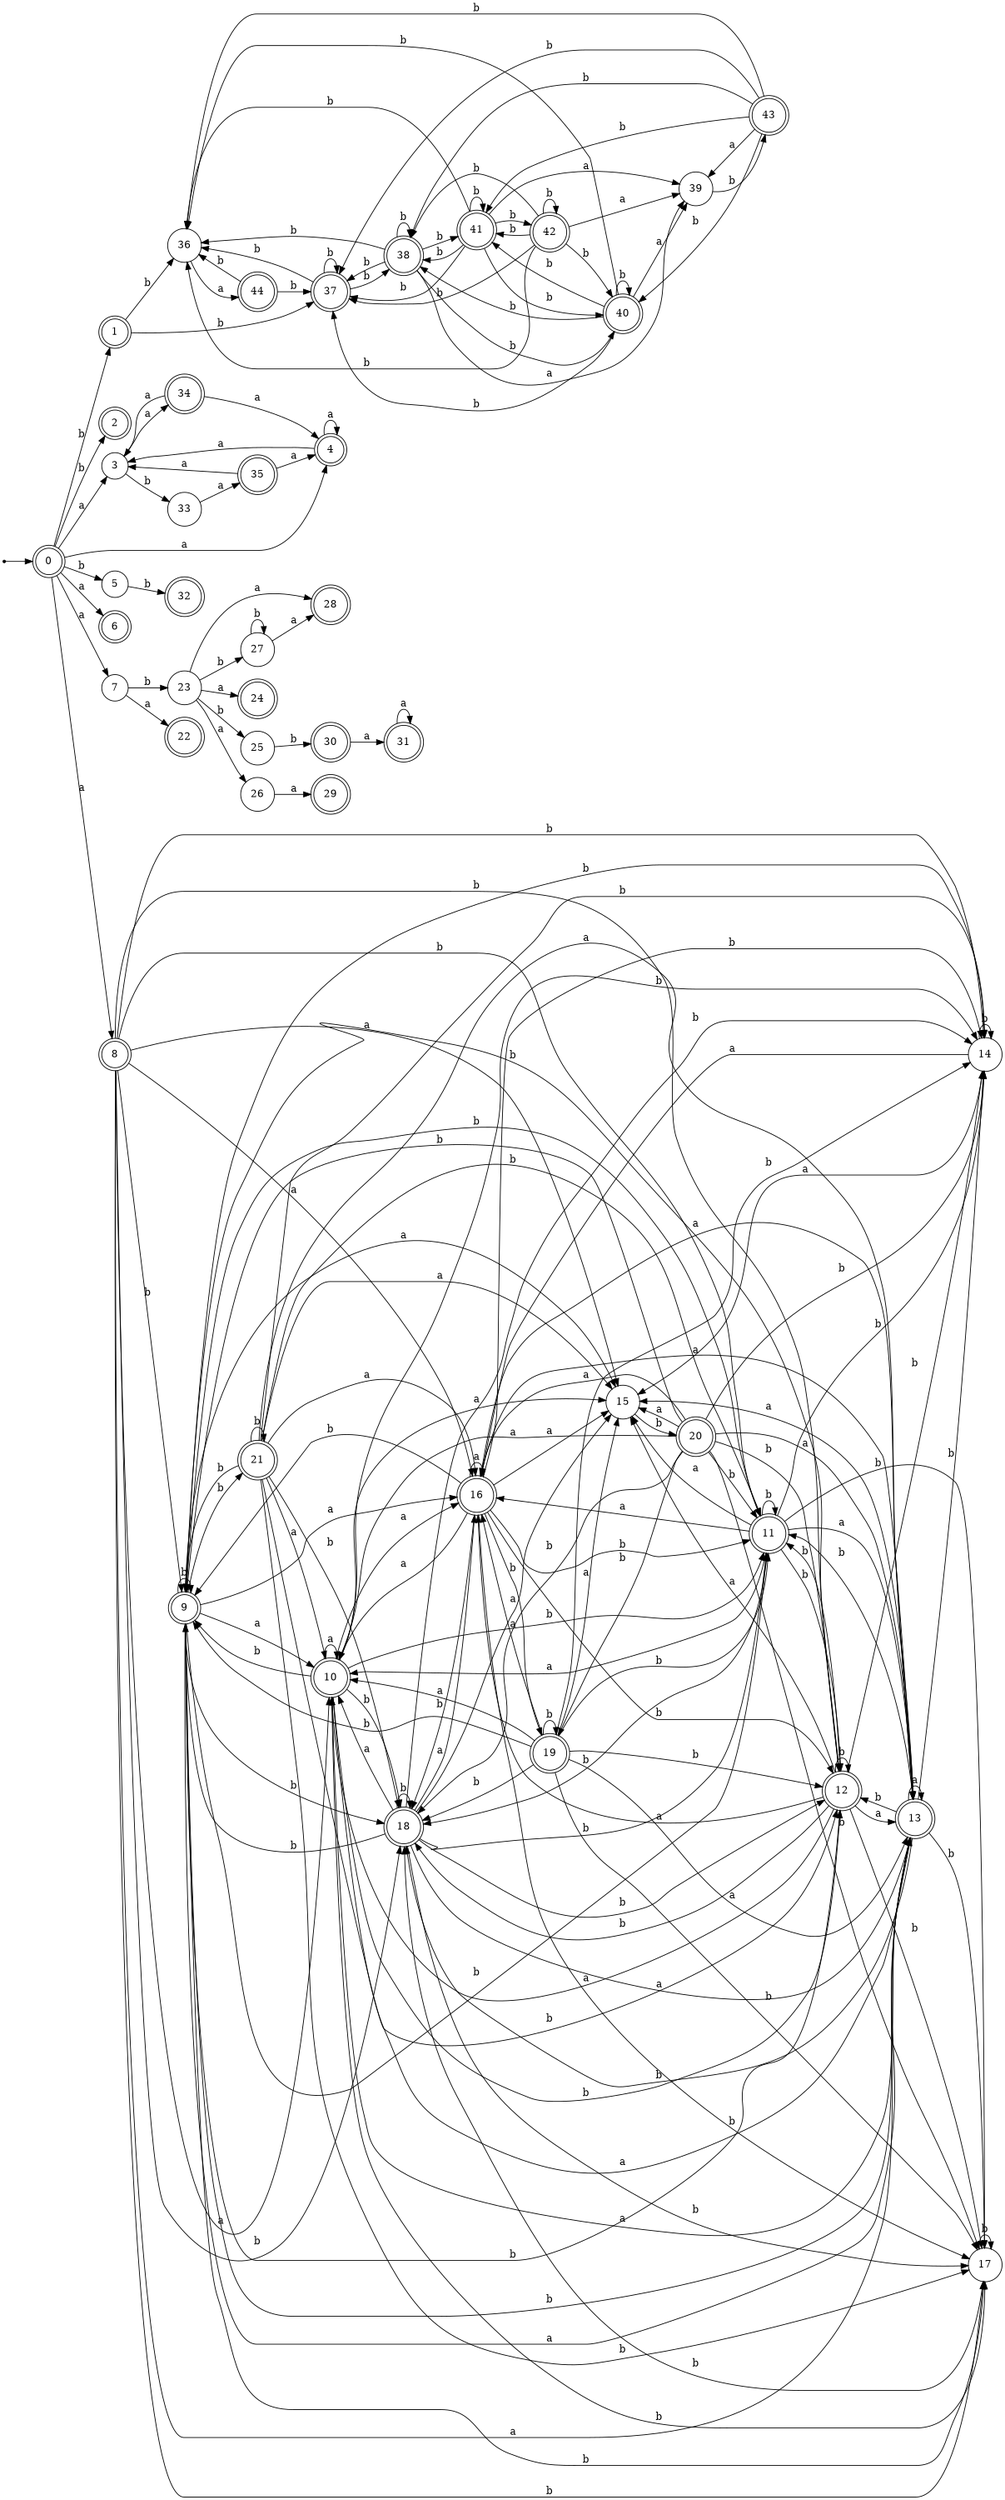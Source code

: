 digraph finite_state_machine {
rankdir=LR;
size="20,20";
node [shape = point]; "dummy0"
node [shape = doublecircle]; "0";"dummy0" -> "0";
node [shape = doublecircle]; "1";node [shape = doublecircle]; "2";node [shape = circle]; "3";
node [shape = doublecircle]; "4";node [shape = circle]; "5";
node [shape = doublecircle]; "6";node [shape = circle]; "7";
node [shape = doublecircle]; "8";node [shape = doublecircle]; "9";node [shape = doublecircle]; "10";node [shape = doublecircle]; "11";node [shape = doublecircle]; "12";node [shape = doublecircle]; "13";node [shape = circle]; "14";
node [shape = circle]; "15";
node [shape = doublecircle]; "16";node [shape = circle]; "17";
node [shape = doublecircle]; "18";node [shape = doublecircle]; "19";node [shape = doublecircle]; "20";node [shape = doublecircle]; "21";node [shape = doublecircle]; "22";node [shape = circle]; "23";
node [shape = doublecircle]; "24";node [shape = circle]; "25";
node [shape = circle]; "26";
node [shape = circle]; "27";
node [shape = doublecircle]; "28";node [shape = doublecircle]; "29";node [shape = doublecircle]; "30";node [shape = doublecircle]; "31";node [shape = doublecircle]; "32";node [shape = circle]; "33";
node [shape = doublecircle]; "34";node [shape = doublecircle]; "35";node [shape = circle]; "36";
node [shape = doublecircle]; "37";node [shape = doublecircle]; "38";node [shape = circle]; "39";
node [shape = doublecircle]; "40";node [shape = doublecircle]; "41";node [shape = doublecircle]; "42";node [shape = doublecircle]; "43";node [shape = doublecircle]; "44";"0" -> "1" [label = "b"];
 "0" -> "2" [label = "b"];
 "0" -> "5" [label = "b"];
 "0" -> "3" [label = "a"];
 "0" -> "4" [label = "a"];
 "0" -> "6" [label = "a"];
 "0" -> "7" [label = "a"];
 "0" -> "8" [label = "a"];
 "8" -> "17" [label = "b"];
 "8" -> "18" [label = "b"];
 "8" -> "9" [label = "b"];
 "8" -> "11" [label = "b"];
 "8" -> "12" [label = "b"];
 "8" -> "14" [label = "b"];
 "8" -> "16" [label = "a"];
 "8" -> "10" [label = "a"];
 "8" -> "13" [label = "a"];
 "8" -> "15" [label = "a"];
 "18" -> "17" [label = "b"];
 "18" -> "18" [label = "b"];
 "18" -> "9" [label = "b"];
 "18" -> "11" [label = "b"];
 "18" -> "12" [label = "b"];
 "18" -> "14" [label = "b"];
 "18" -> "16" [label = "a"];
 "18" -> "10" [label = "a"];
 "18" -> "13" [label = "a"];
 "18" -> "15" [label = "a"];
 "17" -> "17" [label = "b"];
 "17" -> "18" [label = "b"];
 "16" -> "16" [label = "a"];
 "16" -> "10" [label = "a"];
 "16" -> "13" [label = "a"];
 "16" -> "15" [label = "a"];
 "16" -> "17" [label = "b"];
 "16" -> "18" [label = "b"];
 "16" -> "19" [label = "b"];
 "16" -> "9" [label = "b"];
 "16" -> "11" [label = "b"];
 "16" -> "12" [label = "b"];
 "16" -> "14" [label = "b"];
 "19" -> "17" [label = "b"];
 "19" -> "18" [label = "b"];
 "19" -> "19" [label = "b"];
 "19" -> "9" [label = "b"];
 "19" -> "11" [label = "b"];
 "19" -> "12" [label = "b"];
 "19" -> "14" [label = "b"];
 "19" -> "16" [label = "a"];
 "19" -> "10" [label = "a"];
 "19" -> "13" [label = "a"];
 "19" -> "15" [label = "a"];
 "15" -> "20" [label = "b"];
 "20" -> "16" [label = "a"];
 "20" -> "10" [label = "a"];
 "20" -> "13" [label = "a"];
 "20" -> "15" [label = "a"];
 "20" -> "17" [label = "b"];
 "20" -> "18" [label = "b"];
 "20" -> "19" [label = "b"];
 "20" -> "9" [label = "b"];
 "20" -> "11" [label = "b"];
 "20" -> "12" [label = "b"];
 "20" -> "14" [label = "b"];
 "14" -> "14" [label = "b"];
 "14" -> "16" [label = "a"];
 "14" -> "15" [label = "a"];
 "13" -> "16" [label = "a"];
 "13" -> "10" [label = "a"];
 "13" -> "13" [label = "a"];
 "13" -> "15" [label = "a"];
 "13" -> "17" [label = "b"];
 "13" -> "18" [label = "b"];
 "13" -> "9" [label = "b"];
 "13" -> "11" [label = "b"];
 "13" -> "12" [label = "b"];
 "13" -> "14" [label = "b"];
 "12" -> "17" [label = "b"];
 "12" -> "18" [label = "b"];
 "12" -> "9" [label = "b"];
 "12" -> "11" [label = "b"];
 "12" -> "12" [label = "b"];
 "12" -> "14" [label = "b"];
 "12" -> "16" [label = "a"];
 "12" -> "10" [label = "a"];
 "12" -> "13" [label = "a"];
 "12" -> "15" [label = "a"];
 "11" -> "17" [label = "b"];
 "11" -> "18" [label = "b"];
 "11" -> "9" [label = "b"];
 "11" -> "11" [label = "b"];
 "11" -> "12" [label = "b"];
 "11" -> "14" [label = "b"];
 "11" -> "16" [label = "a"];
 "11" -> "10" [label = "a"];
 "11" -> "13" [label = "a"];
 "11" -> "15" [label = "a"];
 "10" -> "16" [label = "a"];
 "10" -> "10" [label = "a"];
 "10" -> "13" [label = "a"];
 "10" -> "15" [label = "a"];
 "10" -> "17" [label = "b"];
 "10" -> "18" [label = "b"];
 "10" -> "9" [label = "b"];
 "10" -> "11" [label = "b"];
 "10" -> "12" [label = "b"];
 "10" -> "14" [label = "b"];
 "9" -> "17" [label = "b"];
 "9" -> "18" [label = "b"];
 "9" -> "21" [label = "b"];
 "9" -> "9" [label = "b"];
 "9" -> "11" [label = "b"];
 "9" -> "12" [label = "b"];
 "9" -> "14" [label = "b"];
 "9" -> "16" [label = "a"];
 "9" -> "10" [label = "a"];
 "9" -> "13" [label = "a"];
 "9" -> "15" [label = "a"];
 "21" -> "17" [label = "b"];
 "21" -> "18" [label = "b"];
 "21" -> "21" [label = "b"];
 "21" -> "9" [label = "b"];
 "21" -> "11" [label = "b"];
 "21" -> "12" [label = "b"];
 "21" -> "14" [label = "b"];
 "21" -> "16" [label = "a"];
 "21" -> "10" [label = "a"];
 "21" -> "13" [label = "a"];
 "21" -> "15" [label = "a"];
 "7" -> "22" [label = "a"];
 "7" -> "23" [label = "b"];
 "23" -> "24" [label = "a"];
 "23" -> "26" [label = "a"];
 "23" -> "28" [label = "a"];
 "23" -> "25" [label = "b"];
 "23" -> "27" [label = "b"];
 "27" -> "27" [label = "b"];
 "27" -> "28" [label = "a"];
 "26" -> "29" [label = "a"];
 "25" -> "30" [label = "b"];
 "30" -> "31" [label = "a"];
 "31" -> "31" [label = "a"];
 "5" -> "32" [label = "b"];
 "4" -> "3" [label = "a"];
 "4" -> "4" [label = "a"];
 "3" -> "33" [label = "b"];
 "3" -> "34" [label = "a"];
 "34" -> "3" [label = "a"];
 "34" -> "4" [label = "a"];
 "33" -> "35" [label = "a"];
 "35" -> "3" [label = "a"];
 "35" -> "4" [label = "a"];
 "1" -> "36" [label = "b"];
 "1" -> "37" [label = "b"];
 "37" -> "36" [label = "b"];
 "37" -> "37" [label = "b"];
 "37" -> "38" [label = "b"];
 "38" -> "36" [label = "b"];
 "38" -> "37" [label = "b"];
 "38" -> "38" [label = "b"];
 "38" -> "40" [label = "b"];
 "38" -> "41" [label = "b"];
 "38" -> "39" [label = "a"];
 "41" -> "36" [label = "b"];
 "41" -> "37" [label = "b"];
 "41" -> "38" [label = "b"];
 "41" -> "40" [label = "b"];
 "41" -> "41" [label = "b"];
 "41" -> "42" [label = "b"];
 "41" -> "39" [label = "a"];
 "42" -> "36" [label = "b"];
 "42" -> "37" [label = "b"];
 "42" -> "38" [label = "b"];
 "42" -> "40" [label = "b"];
 "42" -> "41" [label = "b"];
 "42" -> "42" [label = "b"];
 "42" -> "39" [label = "a"];
 "40" -> "36" [label = "b"];
 "40" -> "37" [label = "b"];
 "40" -> "38" [label = "b"];
 "40" -> "40" [label = "b"];
 "40" -> "41" [label = "b"];
 "40" -> "39" [label = "a"];
 "39" -> "43" [label = "b"];
 "43" -> "39" [label = "a"];
 "43" -> "36" [label = "b"];
 "43" -> "37" [label = "b"];
 "43" -> "38" [label = "b"];
 "43" -> "40" [label = "b"];
 "43" -> "41" [label = "b"];
 "36" -> "44" [label = "a"];
 "44" -> "36" [label = "b"];
 "44" -> "37" [label = "b"];
 }
